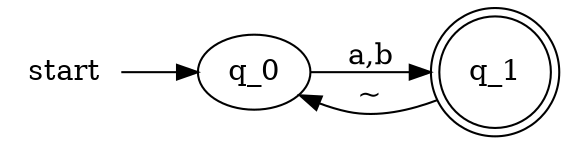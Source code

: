digraph automaton {
	graph [rankdir=LR];
	start [shape=plaintext];
	start -> q_0
	q_0 -> q_1 [label="a,b"];
	q_1 [shape=doublecircle];
	q_1 -> q_0 [label="~"];
}
